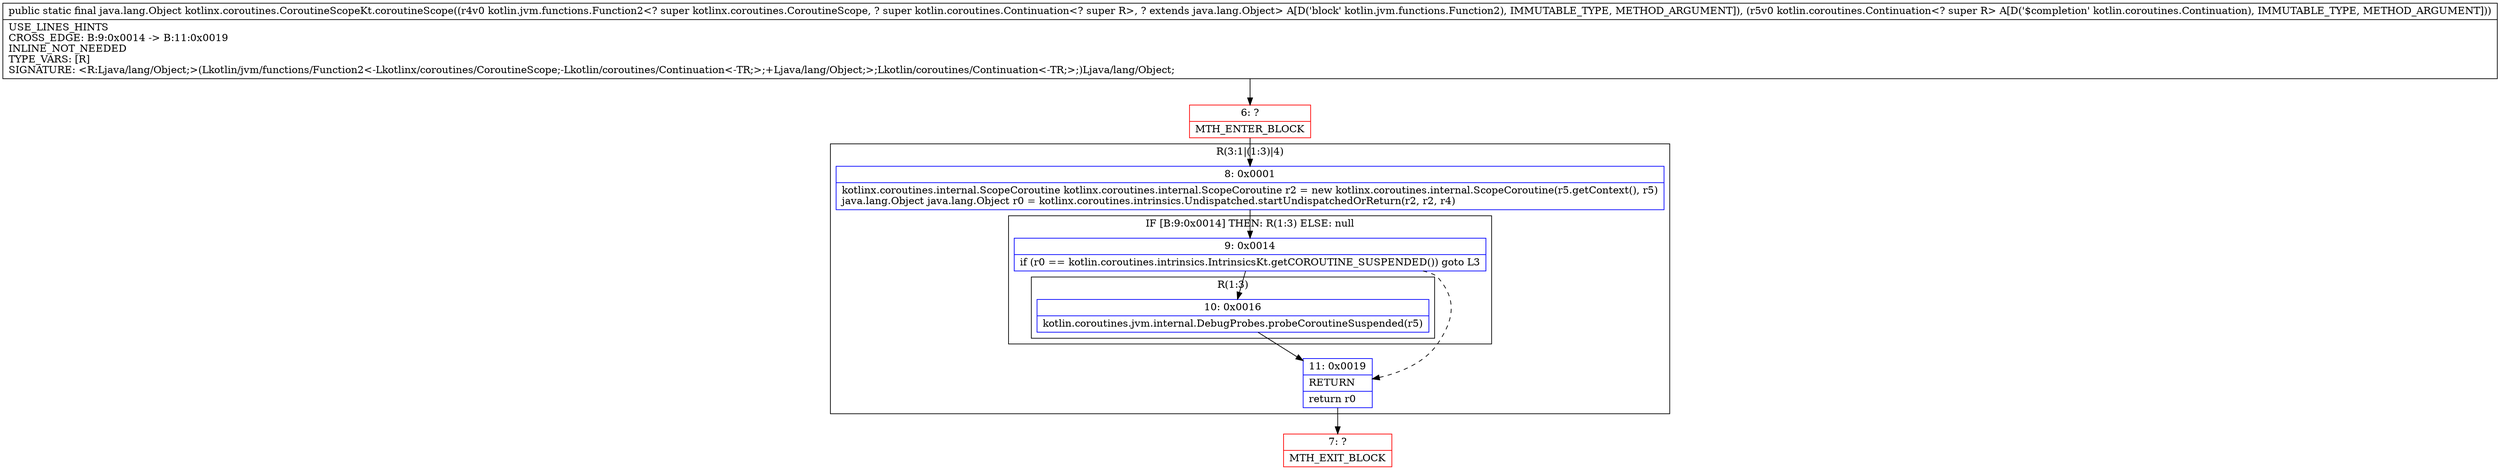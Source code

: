digraph "CFG forkotlinx.coroutines.CoroutineScopeKt.coroutineScope(Lkotlin\/jvm\/functions\/Function2;Lkotlin\/coroutines\/Continuation;)Ljava\/lang\/Object;" {
subgraph cluster_Region_954295612 {
label = "R(3:1|(1:3)|4)";
node [shape=record,color=blue];
Node_8 [shape=record,label="{8\:\ 0x0001|kotlinx.coroutines.internal.ScopeCoroutine kotlinx.coroutines.internal.ScopeCoroutine r2 = new kotlinx.coroutines.internal.ScopeCoroutine(r5.getContext(), r5)\ljava.lang.Object java.lang.Object r0 = kotlinx.coroutines.intrinsics.Undispatched.startUndispatchedOrReturn(r2, r2, r4)\l}"];
subgraph cluster_IfRegion_407494121 {
label = "IF [B:9:0x0014] THEN: R(1:3) ELSE: null";
node [shape=record,color=blue];
Node_9 [shape=record,label="{9\:\ 0x0014|if (r0 == kotlin.coroutines.intrinsics.IntrinsicsKt.getCOROUTINE_SUSPENDED()) goto L3\l}"];
subgraph cluster_Region_1415211981 {
label = "R(1:3)";
node [shape=record,color=blue];
Node_10 [shape=record,label="{10\:\ 0x0016|kotlin.coroutines.jvm.internal.DebugProbes.probeCoroutineSuspended(r5)\l}"];
}
}
Node_11 [shape=record,label="{11\:\ 0x0019|RETURN\l|return r0\l}"];
}
Node_6 [shape=record,color=red,label="{6\:\ ?|MTH_ENTER_BLOCK\l}"];
Node_7 [shape=record,color=red,label="{7\:\ ?|MTH_EXIT_BLOCK\l}"];
MethodNode[shape=record,label="{public static final java.lang.Object kotlinx.coroutines.CoroutineScopeKt.coroutineScope((r4v0 kotlin.jvm.functions.Function2\<? super kotlinx.coroutines.CoroutineScope, ? super kotlin.coroutines.Continuation\<? super R\>, ? extends java.lang.Object\> A[D('block' kotlin.jvm.functions.Function2), IMMUTABLE_TYPE, METHOD_ARGUMENT]), (r5v0 kotlin.coroutines.Continuation\<? super R\> A[D('$completion' kotlin.coroutines.Continuation), IMMUTABLE_TYPE, METHOD_ARGUMENT]))  | USE_LINES_HINTS\lCROSS_EDGE: B:9:0x0014 \-\> B:11:0x0019\lINLINE_NOT_NEEDED\lTYPE_VARS: [R]\lSIGNATURE: \<R:Ljava\/lang\/Object;\>(Lkotlin\/jvm\/functions\/Function2\<\-Lkotlinx\/coroutines\/CoroutineScope;\-Lkotlin\/coroutines\/Continuation\<\-TR;\>;+Ljava\/lang\/Object;\>;Lkotlin\/coroutines\/Continuation\<\-TR;\>;)Ljava\/lang\/Object;\l}"];
MethodNode -> Node_6;Node_8 -> Node_9;
Node_9 -> Node_10;
Node_9 -> Node_11[style=dashed];
Node_10 -> Node_11;
Node_11 -> Node_7;
Node_6 -> Node_8;
}

